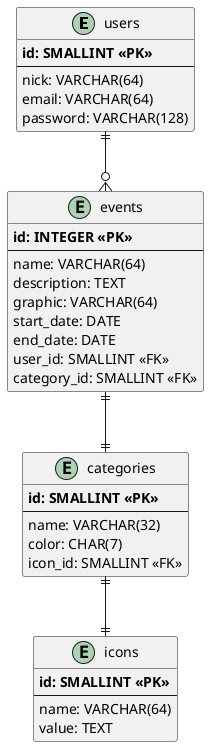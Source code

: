 @startuml
' hide the spot
' hide circle

' avoid problems with angled crows feet
skinparam linetype ortho

entity users {
  **id: SMALLINT <<PK>>**
  --
  nick: VARCHAR(64)
  email: VARCHAR(64)
  password: VARCHAR(128)
}

entity events {
  **id: INTEGER <<PK>>**
  --
  name: VARCHAR(64)
  description: TEXT
  graphic: VARCHAR(64)
  start_date: DATE
  end_date: DATE
  user_id: SMALLINT <<FK>>
  category_id: SMALLINT <<FK>>
}

entity categories {
  **id: SMALLINT <<PK>>**
  --
  name: VARCHAR(32)
  color: CHAR(7)
  icon_id: SMALLINT <<FK>>
}

entity icons {
  **id: SMALLINT <<PK>>**
  --
  name: VARCHAR(64)
  value: TEXT
}


users ||--o{ events
events ||--|| categories
categories ||--|| icons

@enduml